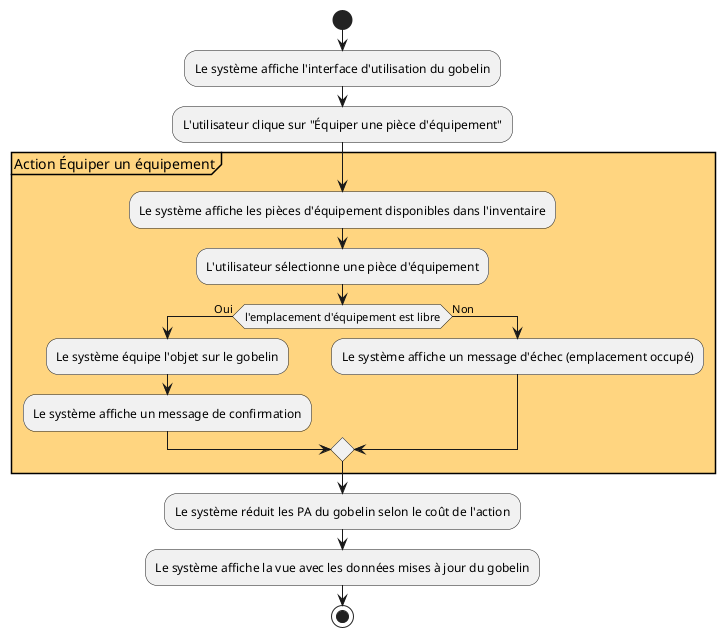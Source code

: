 @startuml action_piece_equipement

start

:Le système affiche l'interface d'utilisation du gobelin;

:L'utilisateur clique sur "Équiper une pièce d'équipement";

partition #FFD580 "Action Équiper un équipement" {
    :Le système affiche les pièces d'équipement disponibles dans l'inventaire;
    :L'utilisateur sélectionne une pièce d'équipement;

    if (l'emplacement d'équipement est libre) then (Oui)
        :Le système équipe l'objet sur le gobelin;
        :Le système affiche un message de confirmation;
    else (Non)
        :Le système affiche un message d'échec (emplacement occupé);
    endif
}

:Le système réduit les PA du gobelin selon le coût de l'action;
:Le système affiche la vue avec les données mises à jour du gobelin;
stop

@enduml